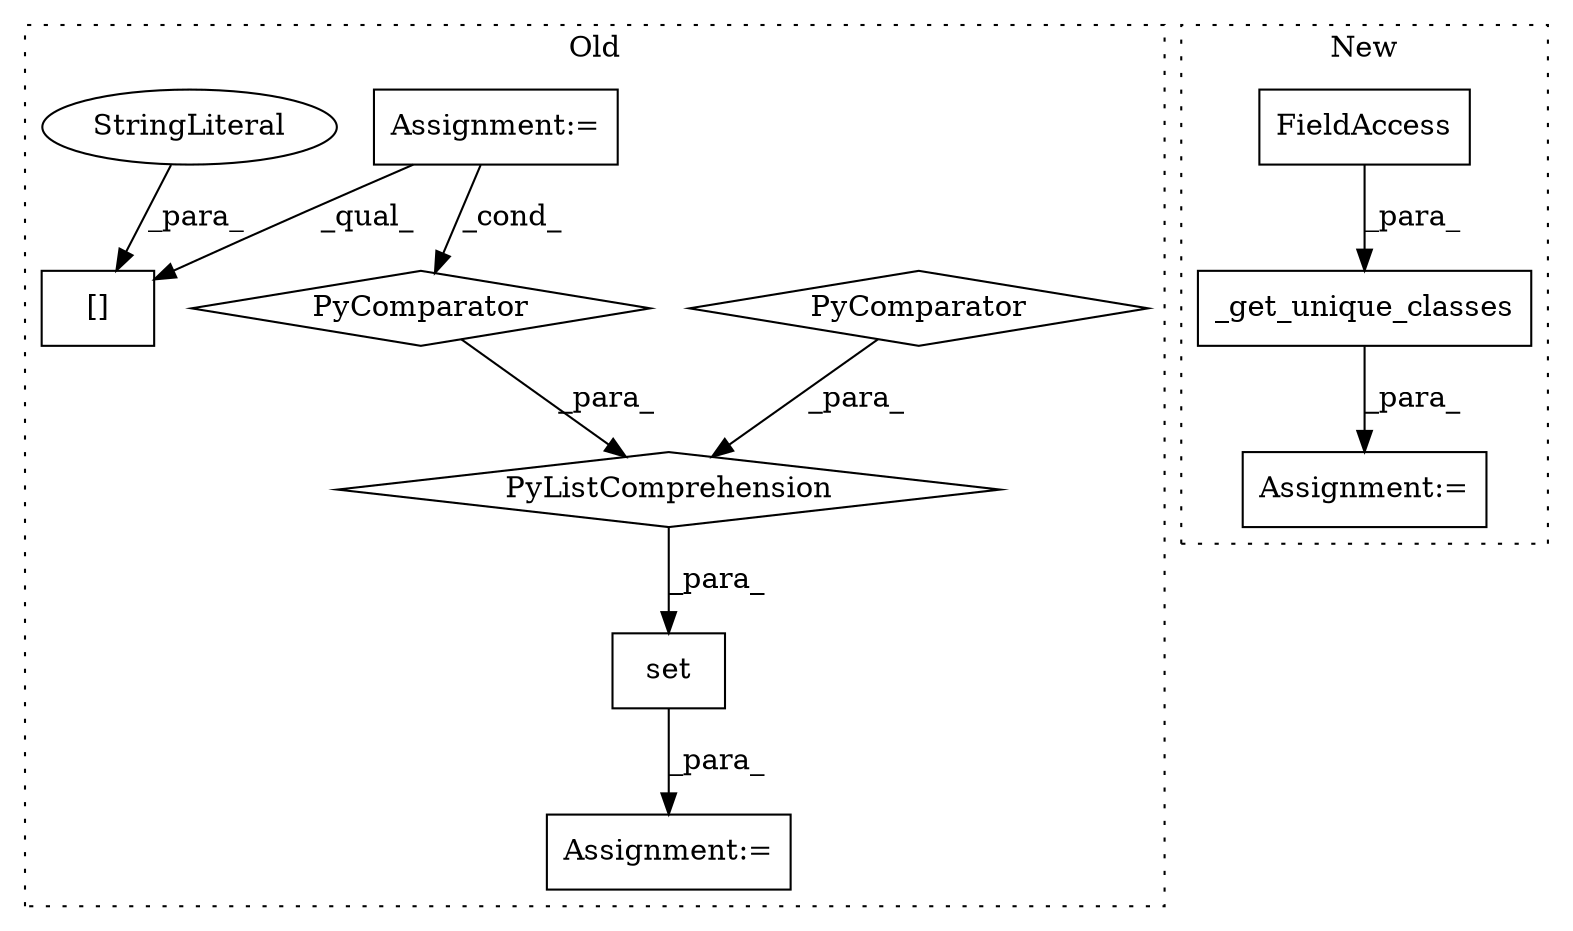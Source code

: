 digraph G {
subgraph cluster0 {
1 [label="PyComparator" a="113" s="11273" l="36" shape="diamond"];
3 [label="set" a="32" s="11076,11317" l="15,-5" shape="box"];
4 [label="PyComparator" a="113" s="11168" l="47" shape="diamond"];
6 [label="PyListComprehension" a="109" s="11091" l="226" shape="diamond"];
7 [label="Assignment:=" a="7" s="11273" l="36" shape="box"];
8 [label="[]" a="2" s="11091,11109" l="11,1" shape="box"];
10 [label="Assignment:=" a="7" s="11075" l="1" shape="box"];
11 [label="StringLiteral" a="45" s="11102" l="7" shape="ellipse"];
label = "Old";
style="dotted";
}
subgraph cluster1 {
2 [label="_get_unique_classes" a="32" s="11049,11083" l="20,1" shape="box"];
5 [label="FieldAccess" a="22" s="11074" l="9" shape="box"];
9 [label="Assignment:=" a="7" s="11048" l="1" shape="box"];
label = "New";
style="dotted";
}
1 -> 6 [label="_para_"];
2 -> 9 [label="_para_"];
3 -> 10 [label="_para_"];
4 -> 6 [label="_para_"];
5 -> 2 [label="_para_"];
6 -> 3 [label="_para_"];
7 -> 8 [label="_qual_"];
7 -> 1 [label="_cond_"];
11 -> 8 [label="_para_"];
}